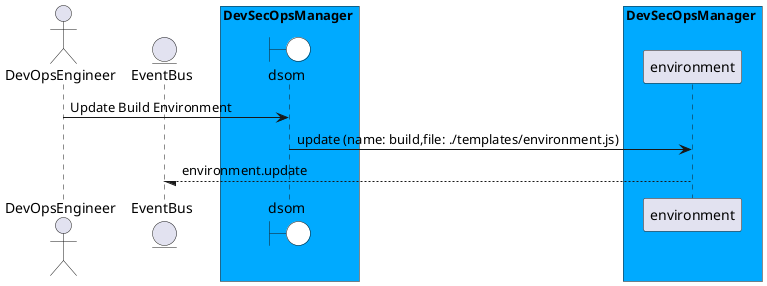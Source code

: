 @startuml

actor "DevOpsEngineer"


entity EventBus

box DevSecOpsManager #00aaff
    boundary dsom #white
end box


box DevSecOpsManager #00aaff
            participant environment
    end box


"DevOpsEngineer" -> dsom: Update Build Environment

    dsom -> "environment": update (name: build,file: ./templates/environment.js)

    "environment" --/ EventBus: environment.update



@enduml

